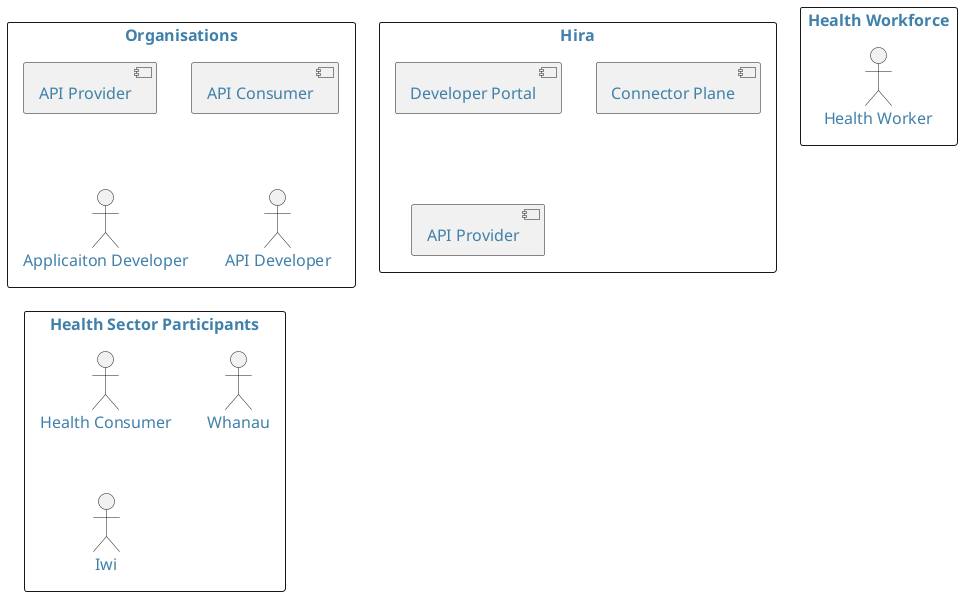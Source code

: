 @startuml

skinparam defaultFontColor #4080a9
skinparam defaultBackgroundColor #d7f8ff
skinparam defaultComponentColour #61d9de
skinparam defaultActorColour #61d9de
skinparam defaultFontSize 16
skinparam defaultArrowThickness 6
skinparam Linetype polyline

rectangle Organisations {
    component "API Provider"  as AG
    component "API Consumer" as AC
    actor "Applicaiton Developer" as APPD
    actor "API Developer" as APID
}
rectangle Hira {
    component "Developer Portal" as DP
    component "Connector Plane" as CP
    component "API Provider"  as HAP
    'DP -[hidden]- CP
    'HAP -[hidden]- CP
}
rectangle "Health Sector Participants" as HSP {
    actor "Health Consumer" as HC
    actor "Whanau"
    actor "Iwi"

}
rectangle "Health Workforce"  as HWF {
    actor "Health Worker" AS HW
}

'HSP --[hidden]up-- HWF
'Organisations --[hidden]up-- Hira

@enduml